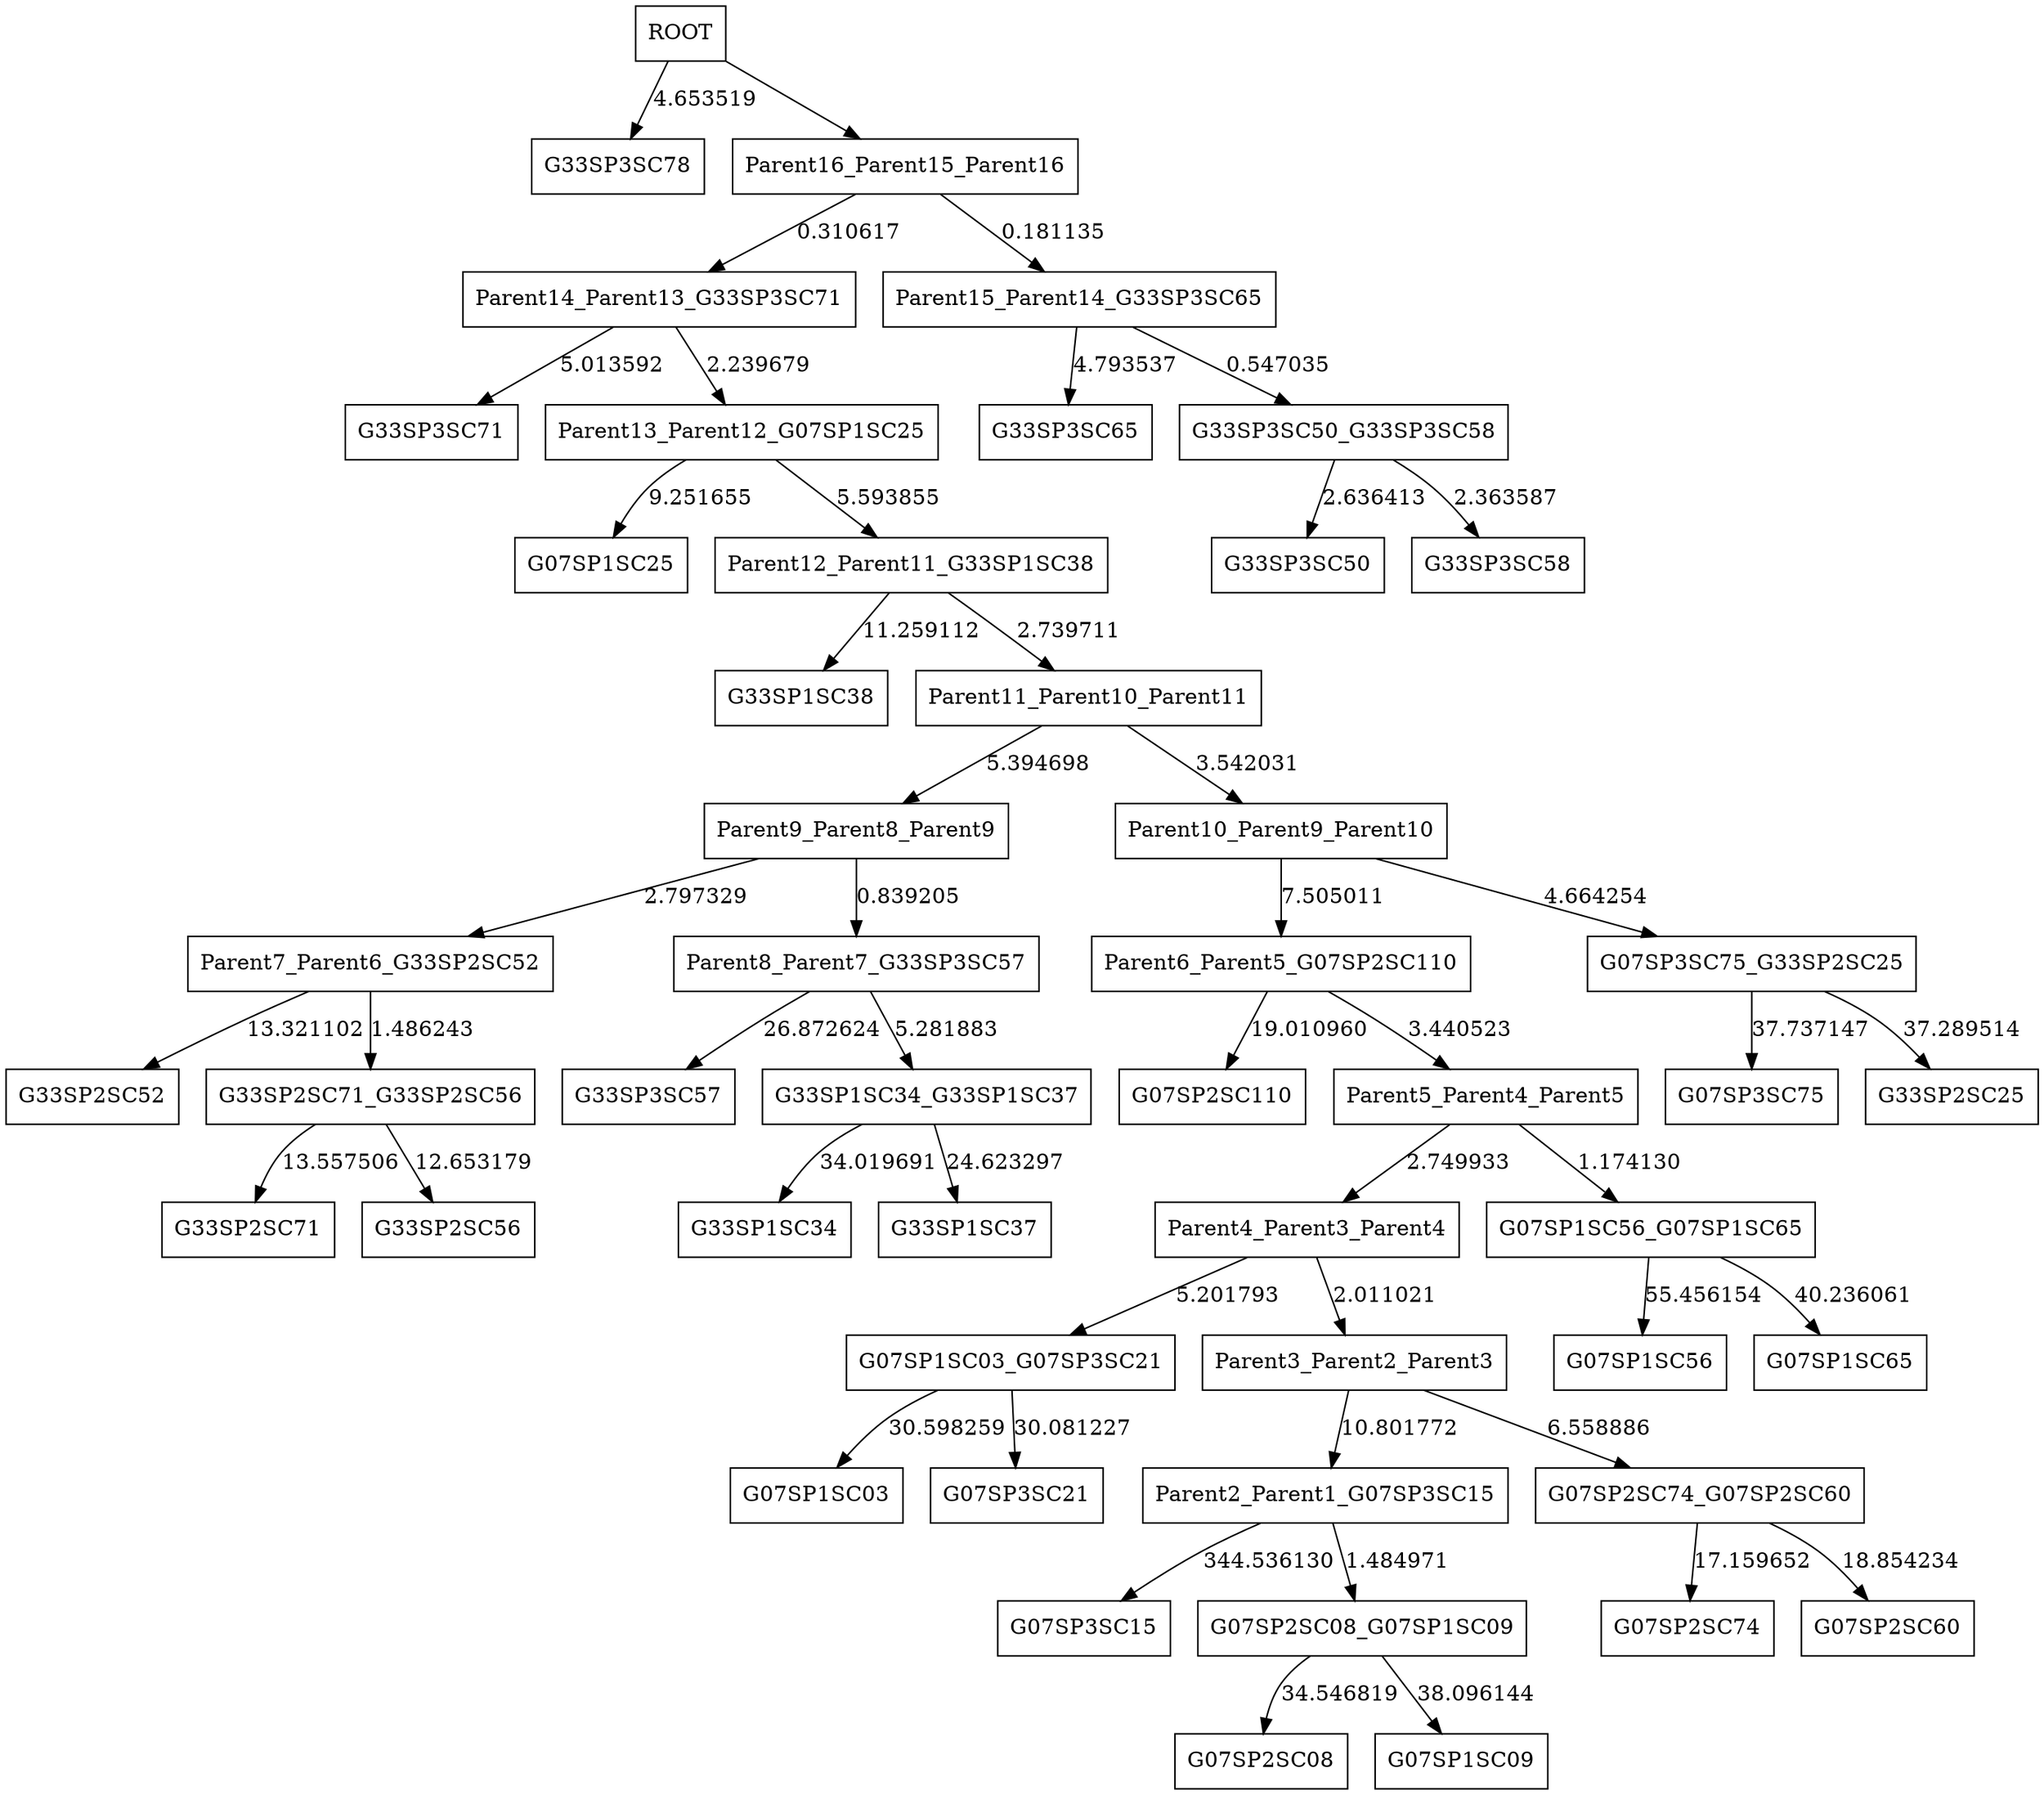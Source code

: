 digraph tree_of_25_smooth {
	G33SP3SC50 [shape = box];
	G07SP2SC74 [shape = box];
	G33SP3SC71 [shape = box];
	G07SP1SC03 [shape = box];
	G07SP2SC08 [shape = box];
	G33SP1SC38 [shape = box];
	G07SP3SC21 [shape = box];
	G07SP1SC25 [shape = box];
	G07SP3SC75 [shape = box];
	G33SP3SC57 [shape = box];
	G33SP2SC71 [shape = box];
	G07SP3SC15 [shape = box];
	G07SP2SC60 [shape = box];
	G33SP3SC65 [shape = box];
	G33SP3SC58 [shape = box];
	G07SP2SC110 [shape = box];
	G33SP1SC34 [shape = box];
	G07SP1SC56 [shape = box];
	G33SP3SC78 [shape = box];
	G33SP2SC56 [shape = box];
	G07SP1SC09 [shape = box];
	G33SP2SC25 [shape = box];
	G07SP1SC65 [shape = box];
	G33SP2SC52 [shape = box];
	G33SP1SC37 [shape = box];
	G07SP2SC08_G07SP1SC09 [shape = box];
	G07SP2SC08_G07SP1SC09 -> G07SP2SC08 [label = 34.546819];
	G07SP2SC08_G07SP1SC09 -> G07SP1SC09 [label = 38.096144];
	Parent2_Parent1_G07SP3SC15 [shape = box];
	Parent2_Parent1_G07SP3SC15 -> G07SP2SC08_G07SP1SC09 [label = 1.484971];
	Parent2_Parent1_G07SP3SC15 -> G07SP3SC15 [label = 344.536130];
	G07SP2SC74_G07SP2SC60 [shape = box];
	G07SP2SC74_G07SP2SC60 -> G07SP2SC74 [label = 17.159652];
	G07SP2SC74_G07SP2SC60 -> G07SP2SC60 [label = 18.854234];
	G07SP1SC03_G07SP3SC21 [shape = box];
	G07SP1SC03_G07SP3SC21 -> G07SP1SC03 [label = 30.598259];
	G07SP1SC03_G07SP3SC21 -> G07SP3SC21 [label = 30.081227];
	Parent3_Parent2_Parent3 [shape = box];
	Parent3_Parent2_Parent3 -> G07SP2SC74_G07SP2SC60 [label = 6.558886];
	Parent3_Parent2_Parent3 -> Parent2_Parent1_G07SP3SC15 [label = 10.801772];
	Parent4_Parent3_Parent4 [shape = box];
	Parent4_Parent3_Parent4 -> Parent3_Parent2_Parent3 [label = 2.011021];
	Parent4_Parent3_Parent4 -> G07SP1SC03_G07SP3SC21 [label = 5.201793];
	G07SP1SC56_G07SP1SC65 [shape = box];
	G07SP1SC56_G07SP1SC65 -> G07SP1SC56 [label = 55.456154];
	G07SP1SC56_G07SP1SC65 -> G07SP1SC65 [label = 40.236061];
	Parent5_Parent4_Parent5 [shape = box];
	Parent5_Parent4_Parent5 -> G07SP1SC56_G07SP1SC65 [label = 1.174130];
	Parent5_Parent4_Parent5 -> Parent4_Parent3_Parent4 [label = 2.749933];
	Parent6_Parent5_G07SP2SC110 [shape = box];
	Parent6_Parent5_G07SP2SC110 -> Parent5_Parent4_Parent5 [label = 3.440523];
	Parent6_Parent5_G07SP2SC110 -> G07SP2SC110 [label = 19.010960];
	G33SP1SC34_G33SP1SC37 [shape = box];
	G33SP1SC34_G33SP1SC37 -> G33SP1SC34 [label = 34.019691];
	G33SP1SC34_G33SP1SC37 -> G33SP1SC37 [label = 24.623297];
	G07SP3SC75_G33SP2SC25 [shape = box];
	G07SP3SC75_G33SP2SC25 -> G07SP3SC75 [label = 37.737147];
	G07SP3SC75_G33SP2SC25 -> G33SP2SC25 [label = 37.289514];
	G33SP2SC71_G33SP2SC56 [shape = box];
	G33SP2SC71_G33SP2SC56 -> G33SP2SC71 [label = 13.557506];
	G33SP2SC71_G33SP2SC56 -> G33SP2SC56 [label = 12.653179];
	Parent7_Parent6_G33SP2SC52 [shape = box];
	Parent7_Parent6_G33SP2SC52 -> G33SP2SC71_G33SP2SC56 [label = 1.486243];
	Parent7_Parent6_G33SP2SC52 -> G33SP2SC52 [label = 13.321102];
	Parent8_Parent7_G33SP3SC57 [shape = box];
	Parent8_Parent7_G33SP3SC57 -> G33SP1SC34_G33SP1SC37 [label = 5.281883];
	Parent8_Parent7_G33SP3SC57 -> G33SP3SC57 [label = 26.872624];
	Parent9_Parent8_Parent9 [shape = box];
	Parent9_Parent8_Parent9 -> Parent8_Parent7_G33SP3SC57 [label = 0.839205];
	Parent9_Parent8_Parent9 -> Parent7_Parent6_G33SP2SC52 [label = 2.797329];
	Parent10_Parent9_Parent10 [shape = box];
	Parent10_Parent9_Parent10 -> G07SP3SC75_G33SP2SC25 [label = 4.664254];
	Parent10_Parent9_Parent10 -> Parent6_Parent5_G07SP2SC110 [label = 7.505011];
	Parent11_Parent10_Parent11 [shape = box];
	Parent11_Parent10_Parent11 -> Parent10_Parent9_Parent10 [label = 3.542031];
	Parent11_Parent10_Parent11 -> Parent9_Parent8_Parent9 [label = 5.394698];
	Parent12_Parent11_G33SP1SC38 [shape = box];
	Parent12_Parent11_G33SP1SC38 -> Parent11_Parent10_Parent11 [label = 2.739711];
	Parent12_Parent11_G33SP1SC38 -> G33SP1SC38 [label = 11.259112];
	Parent13_Parent12_G07SP1SC25 [shape = box];
	Parent13_Parent12_G07SP1SC25 -> Parent12_Parent11_G33SP1SC38 [label = 5.593855];
	Parent13_Parent12_G07SP1SC25 -> G07SP1SC25 [label = 9.251655];
	G33SP3SC50_G33SP3SC58 [shape = box];
	G33SP3SC50_G33SP3SC58 -> G33SP3SC50 [label = 2.636413];
	G33SP3SC50_G33SP3SC58 -> G33SP3SC58 [label = 2.363587];
	Parent14_Parent13_G33SP3SC71 [shape = box];
	Parent14_Parent13_G33SP3SC71 -> Parent13_Parent12_G07SP1SC25 [label = 2.239679];
	Parent14_Parent13_G33SP3SC71 -> G33SP3SC71 [label = 5.013592];
	Parent15_Parent14_G33SP3SC65 [shape = box];
	Parent15_Parent14_G33SP3SC65 -> G33SP3SC50_G33SP3SC58 [label = 0.547035];
	Parent15_Parent14_G33SP3SC65 -> G33SP3SC65 [label = 4.793537];
	Parent16_Parent15_Parent16 [shape = box];
	Parent16_Parent15_Parent16 -> Parent15_Parent14_G33SP3SC65 [label = 0.181135];
	Parent16_Parent15_Parent16 -> Parent14_Parent13_G33SP3SC71 [label = 0.310617];
	ROOT [shape = box];
	ROOT -> Parent16_Parent15_Parent16 ;
	ROOT -> G33SP3SC78 [label = 4.653519];
}